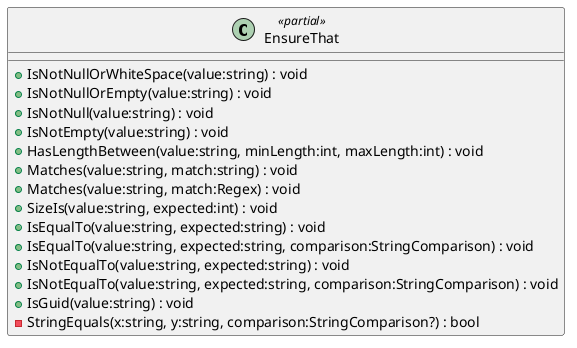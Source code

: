 @startuml
class EnsureThat <<partial>> {
    + IsNotNullOrWhiteSpace(value:string) : void
    + IsNotNullOrEmpty(value:string) : void
    + IsNotNull(value:string) : void
    + IsNotEmpty(value:string) : void
    + HasLengthBetween(value:string, minLength:int, maxLength:int) : void
    + Matches(value:string, match:string) : void
    + Matches(value:string, match:Regex) : void
    + SizeIs(value:string, expected:int) : void
    + IsEqualTo(value:string, expected:string) : void
    + IsEqualTo(value:string, expected:string, comparison:StringComparison) : void
    + IsNotEqualTo(value:string, expected:string) : void
    + IsNotEqualTo(value:string, expected:string, comparison:StringComparison) : void
    + IsGuid(value:string) : void
    - StringEquals(x:string, y:string, comparison:StringComparison?) : bool
}
@enduml
